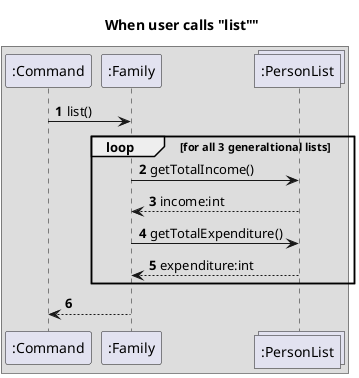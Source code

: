 @startuml
autonumber

title When user calls "list""

box
participant ":Command" as Command
participant ":Family" as Family
collections ":PersonList" as PersonList

Command -> Family : list()
loop for all 3 generaltional lists
    Family -> PersonList : getTotalIncome()
    Family <-- PersonList : income:int
    Family -> PersonList : getTotalExpenditure()
    Family <-- PersonList : expenditure:int
end
Command <-- Family

end box

@enduml